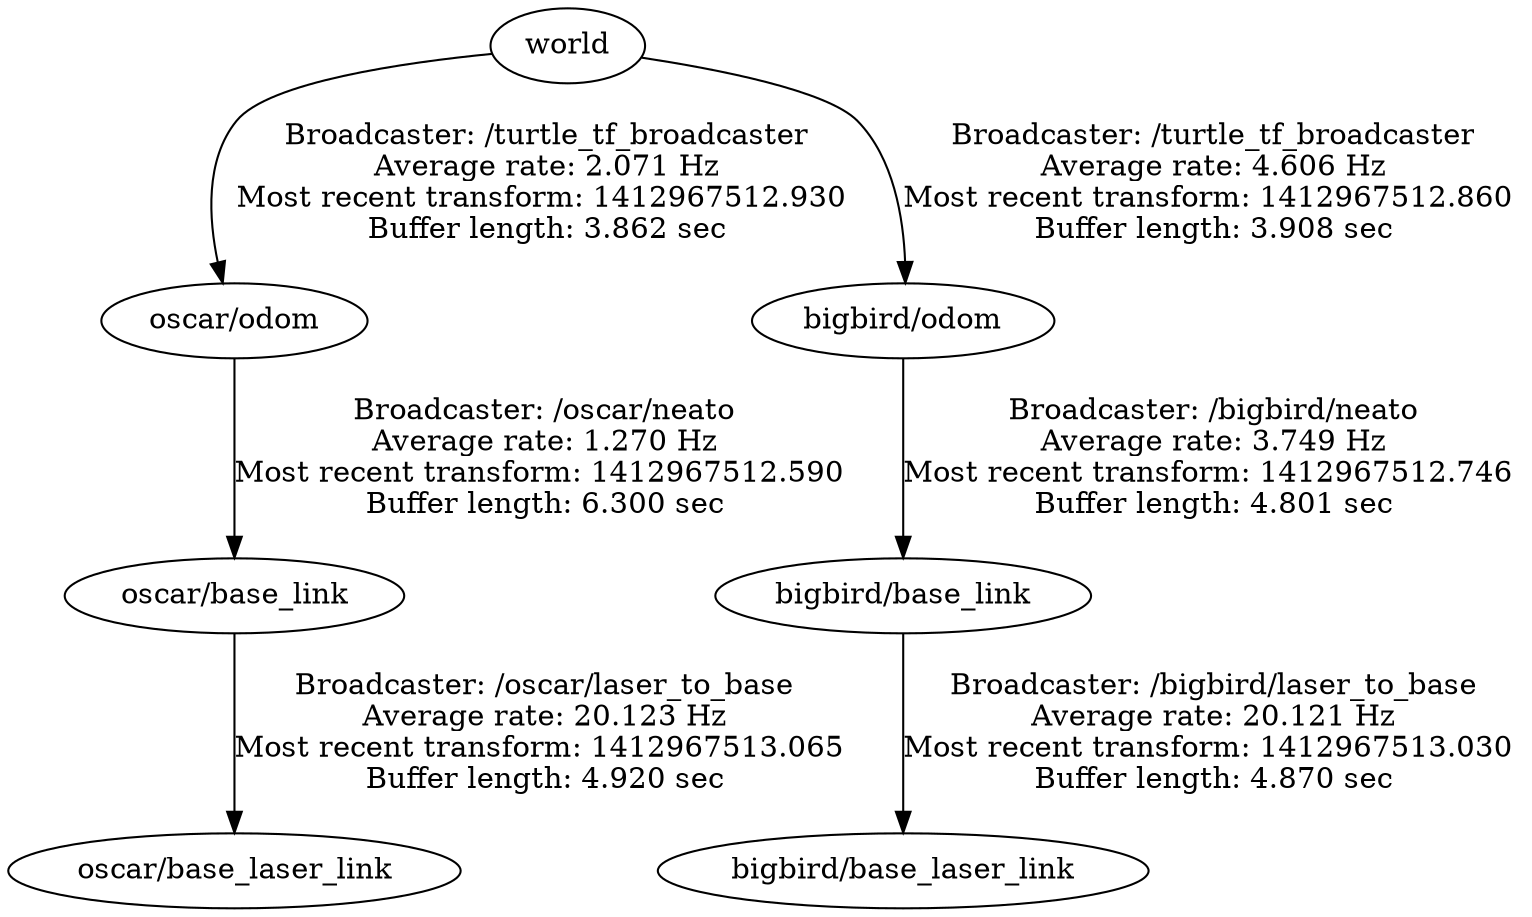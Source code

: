 digraph G {
"oscar/base_link" -> "oscar/base_laser_link"[label="Broadcaster: /oscar/laser_to_base\nAverage rate: 20.123 Hz\nMost recent transform: 1412967513.065 \nBuffer length: 4.920 sec\n"];
"oscar/odom" -> "oscar/base_link"[label="Broadcaster: /oscar/neato\nAverage rate: 1.270 Hz\nMost recent transform: 1412967512.590 \nBuffer length: 6.300 sec\n"];
"bigbird/base_link" -> "bigbird/base_laser_link"[label="Broadcaster: /bigbird/laser_to_base\nAverage rate: 20.121 Hz\nMost recent transform: 1412967513.030 \nBuffer length: 4.870 sec\n"];
"bigbird/odom" -> "bigbird/base_link"[label="Broadcaster: /bigbird/neato\nAverage rate: 3.749 Hz\nMost recent transform: 1412967512.746 \nBuffer length: 4.801 sec\n"];
"world" -> "bigbird/odom"[label="Broadcaster: /turtle_tf_broadcaster\nAverage rate: 4.606 Hz\nMost recent transform: 1412967512.860 \nBuffer length: 3.908 sec\n"];
"world" -> "oscar/odom"[label="Broadcaster: /turtle_tf_broadcaster\nAverage rate: 2.071 Hz\nMost recent transform: 1412967512.930 \nBuffer length: 3.862 sec\n"];
}